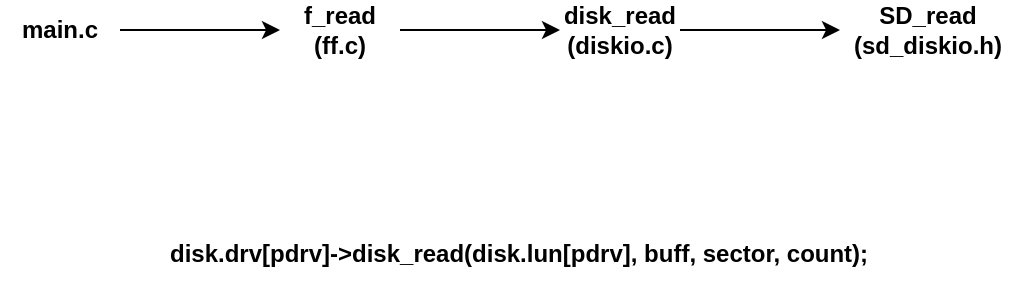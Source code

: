 <mxfile version="21.7.5" type="github">
  <diagram name="Page-1" id="EVmTcV6VWXpZU2fVbqZk">
    <mxGraphModel dx="747" dy="379" grid="1" gridSize="1" guides="1" tooltips="1" connect="1" arrows="1" fold="1" page="1" pageScale="1" pageWidth="850" pageHeight="1100" math="0" shadow="0">
      <root>
        <mxCell id="0" />
        <mxCell id="1" parent="0" />
        <mxCell id="mt6T5pbDlslJGRY3UUgP-3" value="" style="edgeStyle=orthogonalEdgeStyle;rounded=0;orthogonalLoop=1;jettySize=auto;html=1;" edge="1" parent="1" source="mt6T5pbDlslJGRY3UUgP-1" target="mt6T5pbDlslJGRY3UUgP-2">
          <mxGeometry relative="1" as="geometry" />
        </mxCell>
        <mxCell id="mt6T5pbDlslJGRY3UUgP-1" value="&lt;b&gt;main.c&lt;/b&gt;" style="text;html=1;strokeColor=none;fillColor=none;align=center;verticalAlign=middle;whiteSpace=wrap;rounded=0;" vertex="1" parent="1">
          <mxGeometry x="40" y="96" width="60" height="30" as="geometry" />
        </mxCell>
        <mxCell id="mt6T5pbDlslJGRY3UUgP-5" value="" style="edgeStyle=orthogonalEdgeStyle;rounded=0;orthogonalLoop=1;jettySize=auto;html=1;" edge="1" parent="1" source="mt6T5pbDlslJGRY3UUgP-2" target="mt6T5pbDlslJGRY3UUgP-4">
          <mxGeometry relative="1" as="geometry" />
        </mxCell>
        <mxCell id="mt6T5pbDlslJGRY3UUgP-2" value="&lt;b&gt;f_read&lt;br&gt;(ff.c)&lt;br&gt;&lt;/b&gt;" style="text;html=1;strokeColor=none;fillColor=none;align=center;verticalAlign=middle;whiteSpace=wrap;rounded=0;" vertex="1" parent="1">
          <mxGeometry x="180" y="96" width="60" height="30" as="geometry" />
        </mxCell>
        <mxCell id="mt6T5pbDlslJGRY3UUgP-8" value="" style="edgeStyle=orthogonalEdgeStyle;rounded=0;orthogonalLoop=1;jettySize=auto;html=1;" edge="1" parent="1" source="mt6T5pbDlslJGRY3UUgP-4" target="mt6T5pbDlslJGRY3UUgP-7">
          <mxGeometry relative="1" as="geometry" />
        </mxCell>
        <mxCell id="mt6T5pbDlslJGRY3UUgP-4" value="&lt;b&gt;disk_read&lt;br&gt;(diskio.c)&lt;br&gt;&lt;/b&gt;" style="text;html=1;strokeColor=none;fillColor=none;align=center;verticalAlign=middle;whiteSpace=wrap;rounded=0;" vertex="1" parent="1">
          <mxGeometry x="320" y="96" width="60" height="30" as="geometry" />
        </mxCell>
        <mxCell id="mt6T5pbDlslJGRY3UUgP-6" value="disk.drv[pdrv]-&gt;disk_read(disk.lun[pdrv], buff, sector, count);" style="text;whiteSpace=wrap;fontStyle=1" vertex="1" parent="1">
          <mxGeometry x="123" y="209" width="360" height="28" as="geometry" />
        </mxCell>
        <mxCell id="mt6T5pbDlslJGRY3UUgP-7" value="&lt;b&gt;SD_read&lt;br&gt;(sd_diskio.h)&lt;br&gt;&lt;/b&gt;" style="text;html=1;strokeColor=none;fillColor=none;align=center;verticalAlign=middle;whiteSpace=wrap;rounded=0;" vertex="1" parent="1">
          <mxGeometry x="460" y="96" width="88" height="30" as="geometry" />
        </mxCell>
      </root>
    </mxGraphModel>
  </diagram>
</mxfile>
